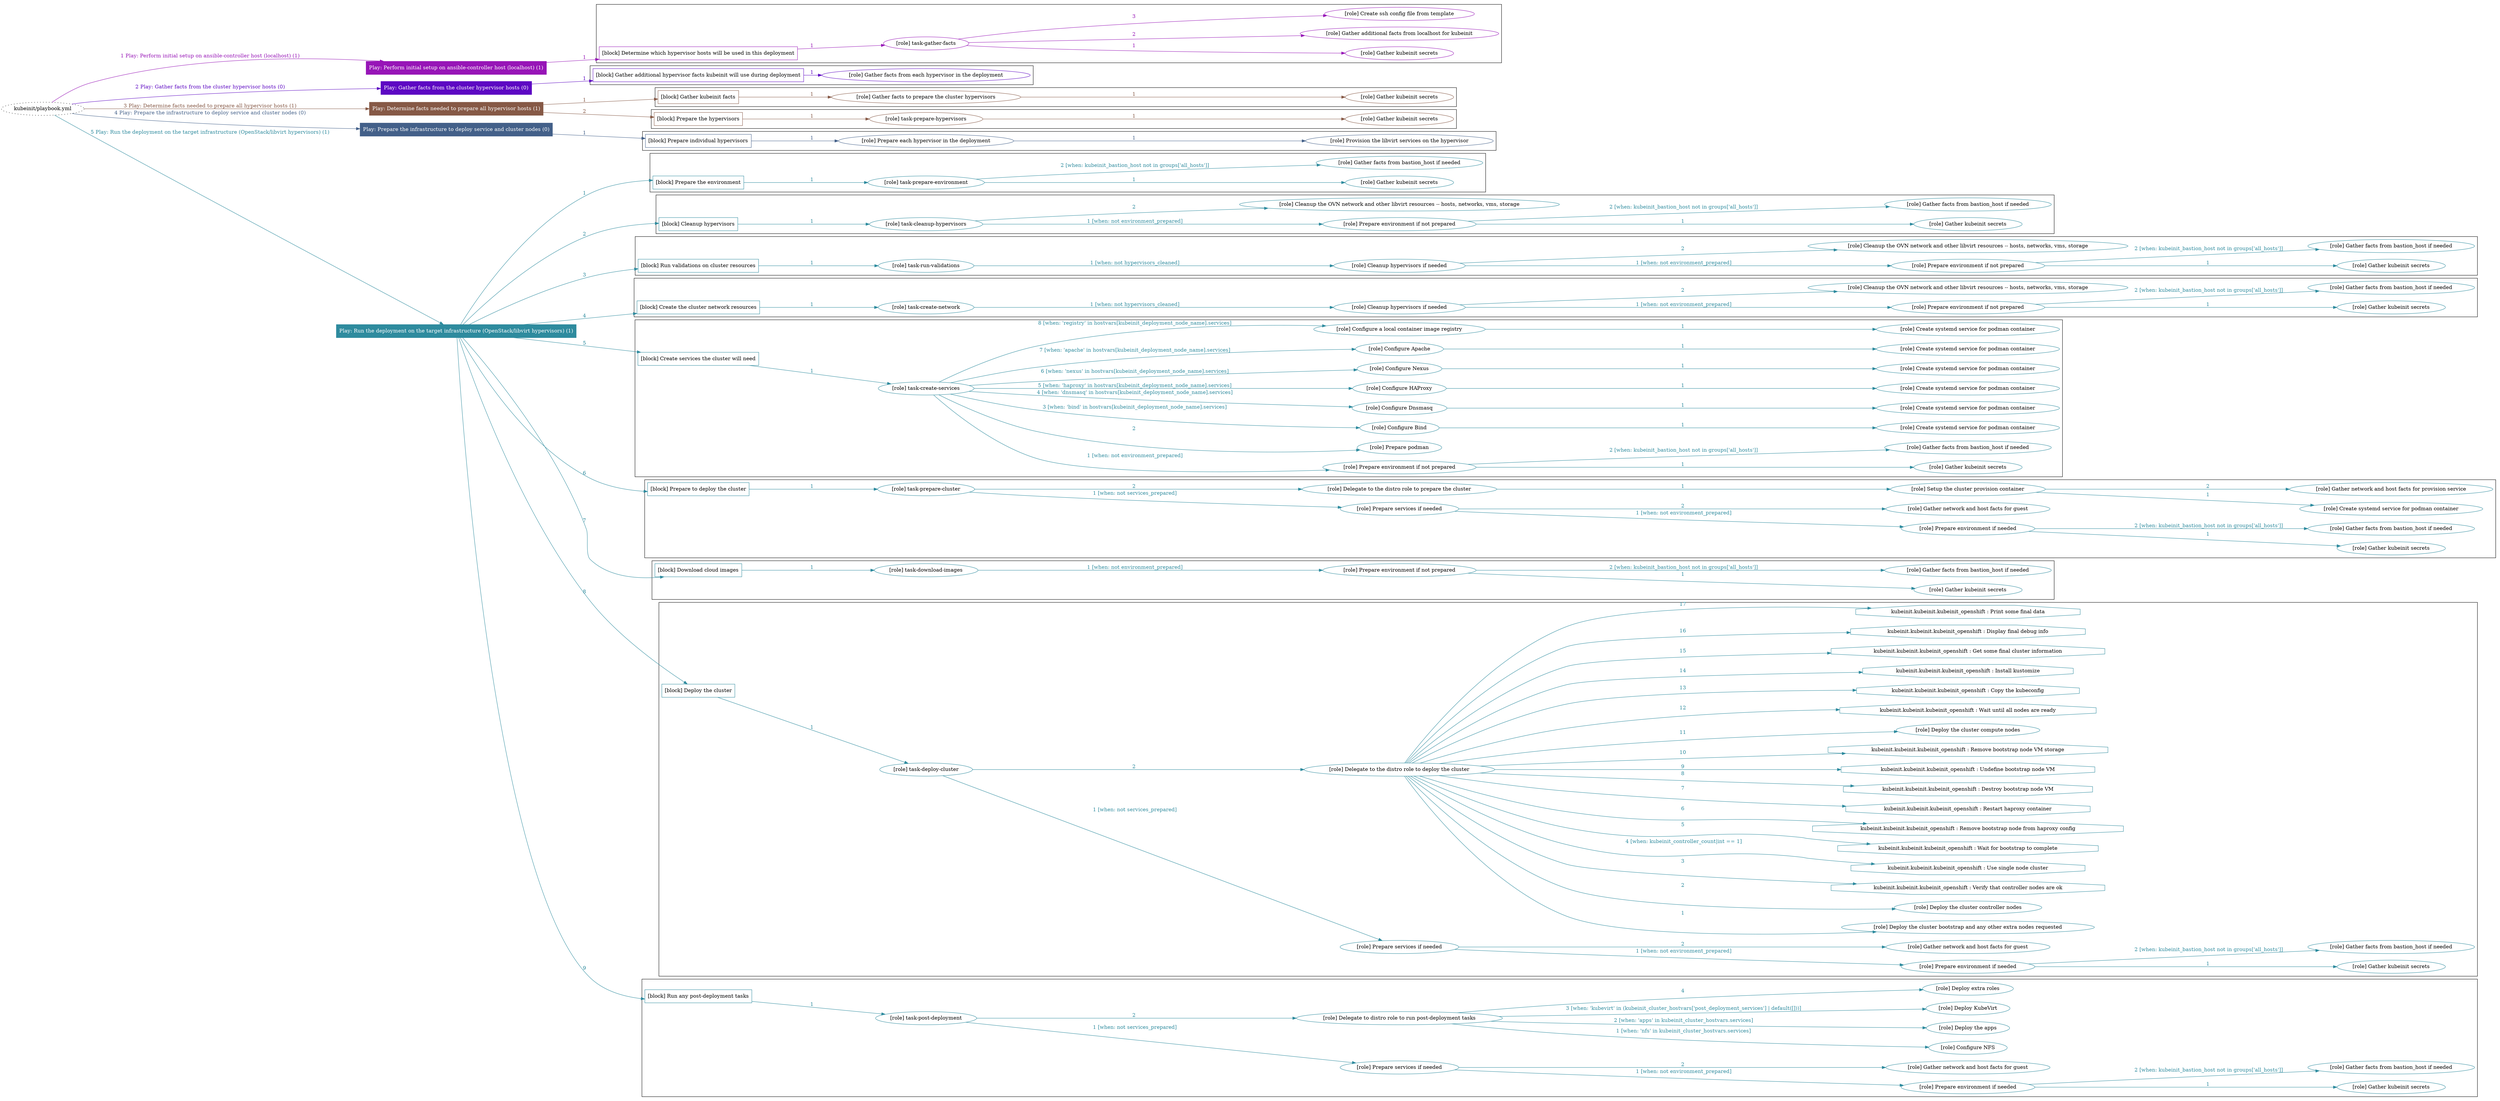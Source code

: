 digraph {
	graph [concentrate=true ordering=in rankdir=LR ratio=fill]
	edge [esep=5 sep=10]
	"kubeinit/playbook.yml" [URL="/home/runner/work/kubeinit/kubeinit/kubeinit/playbook.yml" id=playbook_95c16b68 style=dotted]
	"kubeinit/playbook.yml" -> play_d8cbd743 [label="1 Play: Perform initial setup on ansible-controller host (localhost) (1)" color="#9715b7" fontcolor="#9715b7" id=edge_play_d8cbd743 labeltooltip="1 Play: Perform initial setup on ansible-controller host (localhost) (1)" tooltip="1 Play: Perform initial setup on ansible-controller host (localhost) (1)"]
	subgraph "Play: Perform initial setup on ansible-controller host (localhost) (1)" {
		play_d8cbd743 [label="Play: Perform initial setup on ansible-controller host (localhost) (1)" URL="/home/runner/work/kubeinit/kubeinit/kubeinit/playbook.yml" color="#9715b7" fontcolor="#ffffff" id=play_d8cbd743 shape=box style=filled tooltip=localhost]
		play_d8cbd743 -> block_650131b0 [label=1 color="#9715b7" fontcolor="#9715b7" id=edge_block_650131b0 labeltooltip=1 tooltip=1]
		subgraph cluster_block_650131b0 {
			block_650131b0 [label="[block] Determine which hypervisor hosts will be used in this deployment" URL="/home/runner/work/kubeinit/kubeinit/kubeinit/playbook.yml" color="#9715b7" id=block_650131b0 labeltooltip="Determine which hypervisor hosts will be used in this deployment" shape=box tooltip="Determine which hypervisor hosts will be used in this deployment"]
			block_650131b0 -> role_b577d4e9 [label="1 " color="#9715b7" fontcolor="#9715b7" id=edge_role_b577d4e9 labeltooltip="1 " tooltip="1 "]
			subgraph "task-gather-facts" {
				role_b577d4e9 [label="[role] task-gather-facts" URL="/home/runner/work/kubeinit/kubeinit/kubeinit/playbook.yml" color="#9715b7" id=role_b577d4e9 tooltip="task-gather-facts"]
				role_b577d4e9 -> role_3de02de8 [label="1 " color="#9715b7" fontcolor="#9715b7" id=edge_role_3de02de8 labeltooltip="1 " tooltip="1 "]
				subgraph "Gather kubeinit secrets" {
					role_3de02de8 [label="[role] Gather kubeinit secrets" URL="/home/runner/.ansible/collections/ansible_collections/kubeinit/kubeinit/roles/kubeinit_prepare/tasks/build_hypervisors_group.yml" color="#9715b7" id=role_3de02de8 tooltip="Gather kubeinit secrets"]
				}
				role_b577d4e9 -> role_bec2b2a0 [label="2 " color="#9715b7" fontcolor="#9715b7" id=edge_role_bec2b2a0 labeltooltip="2 " tooltip="2 "]
				subgraph "Gather additional facts from localhost for kubeinit" {
					role_bec2b2a0 [label="[role] Gather additional facts from localhost for kubeinit" URL="/home/runner/.ansible/collections/ansible_collections/kubeinit/kubeinit/roles/kubeinit_prepare/tasks/build_hypervisors_group.yml" color="#9715b7" id=role_bec2b2a0 tooltip="Gather additional facts from localhost for kubeinit"]
				}
				role_b577d4e9 -> role_ac0f6972 [label="3 " color="#9715b7" fontcolor="#9715b7" id=edge_role_ac0f6972 labeltooltip="3 " tooltip="3 "]
				subgraph "Create ssh config file from template" {
					role_ac0f6972 [label="[role] Create ssh config file from template" URL="/home/runner/.ansible/collections/ansible_collections/kubeinit/kubeinit/roles/kubeinit_prepare/tasks/build_hypervisors_group.yml" color="#9715b7" id=role_ac0f6972 tooltip="Create ssh config file from template"]
				}
			}
		}
	}
	"kubeinit/playbook.yml" -> play_1e652f49 [label="2 Play: Gather facts from the cluster hypervisor hosts (0)" color="#5d08c3" fontcolor="#5d08c3" id=edge_play_1e652f49 labeltooltip="2 Play: Gather facts from the cluster hypervisor hosts (0)" tooltip="2 Play: Gather facts from the cluster hypervisor hosts (0)"]
	subgraph "Play: Gather facts from the cluster hypervisor hosts (0)" {
		play_1e652f49 [label="Play: Gather facts from the cluster hypervisor hosts (0)" URL="/home/runner/work/kubeinit/kubeinit/kubeinit/playbook.yml" color="#5d08c3" fontcolor="#ffffff" id=play_1e652f49 shape=box style=filled tooltip="Play: Gather facts from the cluster hypervisor hosts (0)"]
		play_1e652f49 -> block_5ad8c473 [label=1 color="#5d08c3" fontcolor="#5d08c3" id=edge_block_5ad8c473 labeltooltip=1 tooltip=1]
		subgraph cluster_block_5ad8c473 {
			block_5ad8c473 [label="[block] Gather additional hypervisor facts kubeinit will use during deployment" URL="/home/runner/work/kubeinit/kubeinit/kubeinit/playbook.yml" color="#5d08c3" id=block_5ad8c473 labeltooltip="Gather additional hypervisor facts kubeinit will use during deployment" shape=box tooltip="Gather additional hypervisor facts kubeinit will use during deployment"]
			block_5ad8c473 -> role_833ee2c8 [label="1 " color="#5d08c3" fontcolor="#5d08c3" id=edge_role_833ee2c8 labeltooltip="1 " tooltip="1 "]
			subgraph "Gather facts from each hypervisor in the deployment" {
				role_833ee2c8 [label="[role] Gather facts from each hypervisor in the deployment" URL="/home/runner/work/kubeinit/kubeinit/kubeinit/playbook.yml" color="#5d08c3" id=role_833ee2c8 tooltip="Gather facts from each hypervisor in the deployment"]
			}
		}
	}
	"kubeinit/playbook.yml" -> play_6e3f3da1 [label="3 Play: Determine facts needed to prepare all hypervisor hosts (1)" color="#865946" fontcolor="#865946" id=edge_play_6e3f3da1 labeltooltip="3 Play: Determine facts needed to prepare all hypervisor hosts (1)" tooltip="3 Play: Determine facts needed to prepare all hypervisor hosts (1)"]
	subgraph "Play: Determine facts needed to prepare all hypervisor hosts (1)" {
		play_6e3f3da1 [label="Play: Determine facts needed to prepare all hypervisor hosts (1)" URL="/home/runner/work/kubeinit/kubeinit/kubeinit/playbook.yml" color="#865946" fontcolor="#ffffff" id=play_6e3f3da1 shape=box style=filled tooltip=localhost]
		play_6e3f3da1 -> block_62dea36d [label=1 color="#865946" fontcolor="#865946" id=edge_block_62dea36d labeltooltip=1 tooltip=1]
		subgraph cluster_block_62dea36d {
			block_62dea36d [label="[block] Gather kubeinit facts" URL="/home/runner/work/kubeinit/kubeinit/kubeinit/playbook.yml" color="#865946" id=block_62dea36d labeltooltip="Gather kubeinit facts" shape=box tooltip="Gather kubeinit facts"]
			block_62dea36d -> role_4319e308 [label="1 " color="#865946" fontcolor="#865946" id=edge_role_4319e308 labeltooltip="1 " tooltip="1 "]
			subgraph "Gather facts to prepare the cluster hypervisors" {
				role_4319e308 [label="[role] Gather facts to prepare the cluster hypervisors" URL="/home/runner/work/kubeinit/kubeinit/kubeinit/playbook.yml" color="#865946" id=role_4319e308 tooltip="Gather facts to prepare the cluster hypervisors"]
				role_4319e308 -> role_b63e745a [label="1 " color="#865946" fontcolor="#865946" id=edge_role_b63e745a labeltooltip="1 " tooltip="1 "]
				subgraph "Gather kubeinit secrets" {
					role_b63e745a [label="[role] Gather kubeinit secrets" URL="/home/runner/.ansible/collections/ansible_collections/kubeinit/kubeinit/roles/kubeinit_prepare/tasks/gather_kubeinit_facts.yml" color="#865946" id=role_b63e745a tooltip="Gather kubeinit secrets"]
				}
			}
		}
		play_6e3f3da1 -> block_551ff268 [label=2 color="#865946" fontcolor="#865946" id=edge_block_551ff268 labeltooltip=2 tooltip=2]
		subgraph cluster_block_551ff268 {
			block_551ff268 [label="[block] Prepare the hypervisors" URL="/home/runner/work/kubeinit/kubeinit/kubeinit/playbook.yml" color="#865946" id=block_551ff268 labeltooltip="Prepare the hypervisors" shape=box tooltip="Prepare the hypervisors"]
			block_551ff268 -> role_5feac23f [label="1 " color="#865946" fontcolor="#865946" id=edge_role_5feac23f labeltooltip="1 " tooltip="1 "]
			subgraph "task-prepare-hypervisors" {
				role_5feac23f [label="[role] task-prepare-hypervisors" URL="/home/runner/work/kubeinit/kubeinit/kubeinit/playbook.yml" color="#865946" id=role_5feac23f tooltip="task-prepare-hypervisors"]
				role_5feac23f -> role_53cea3b9 [label="1 " color="#865946" fontcolor="#865946" id=edge_role_53cea3b9 labeltooltip="1 " tooltip="1 "]
				subgraph "Gather kubeinit secrets" {
					role_53cea3b9 [label="[role] Gather kubeinit secrets" URL="/home/runner/.ansible/collections/ansible_collections/kubeinit/kubeinit/roles/kubeinit_prepare/tasks/gather_kubeinit_facts.yml" color="#865946" id=role_53cea3b9 tooltip="Gather kubeinit secrets"]
				}
			}
		}
	}
	"kubeinit/playbook.yml" -> play_f125d0f1 [label="4 Play: Prepare the infrastructure to deploy service and cluster nodes (0)" color="#436089" fontcolor="#436089" id=edge_play_f125d0f1 labeltooltip="4 Play: Prepare the infrastructure to deploy service and cluster nodes (0)" tooltip="4 Play: Prepare the infrastructure to deploy service and cluster nodes (0)"]
	subgraph "Play: Prepare the infrastructure to deploy service and cluster nodes (0)" {
		play_f125d0f1 [label="Play: Prepare the infrastructure to deploy service and cluster nodes (0)" URL="/home/runner/work/kubeinit/kubeinit/kubeinit/playbook.yml" color="#436089" fontcolor="#ffffff" id=play_f125d0f1 shape=box style=filled tooltip="Play: Prepare the infrastructure to deploy service and cluster nodes (0)"]
		play_f125d0f1 -> block_4195a147 [label=1 color="#436089" fontcolor="#436089" id=edge_block_4195a147 labeltooltip=1 tooltip=1]
		subgraph cluster_block_4195a147 {
			block_4195a147 [label="[block] Prepare individual hypervisors" URL="/home/runner/work/kubeinit/kubeinit/kubeinit/playbook.yml" color="#436089" id=block_4195a147 labeltooltip="Prepare individual hypervisors" shape=box tooltip="Prepare individual hypervisors"]
			block_4195a147 -> role_ab4ab018 [label="1 " color="#436089" fontcolor="#436089" id=edge_role_ab4ab018 labeltooltip="1 " tooltip="1 "]
			subgraph "Prepare each hypervisor in the deployment" {
				role_ab4ab018 [label="[role] Prepare each hypervisor in the deployment" URL="/home/runner/work/kubeinit/kubeinit/kubeinit/playbook.yml" color="#436089" id=role_ab4ab018 tooltip="Prepare each hypervisor in the deployment"]
				role_ab4ab018 -> role_97caee00 [label="1 " color="#436089" fontcolor="#436089" id=edge_role_97caee00 labeltooltip="1 " tooltip="1 "]
				subgraph "Provision the libvirt services on the hypervisor" {
					role_97caee00 [label="[role] Provision the libvirt services on the hypervisor" URL="/home/runner/.ansible/collections/ansible_collections/kubeinit/kubeinit/roles/kubeinit_prepare/tasks/prepare_hypervisor.yml" color="#436089" id=role_97caee00 tooltip="Provision the libvirt services on the hypervisor"]
				}
			}
		}
	}
	"kubeinit/playbook.yml" -> play_f9a32522 [label="5 Play: Run the deployment on the target infrastructure (OpenStack/libvirt hypervisors) (1)" color="#2e8b9e" fontcolor="#2e8b9e" id=edge_play_f9a32522 labeltooltip="5 Play: Run the deployment on the target infrastructure (OpenStack/libvirt hypervisors) (1)" tooltip="5 Play: Run the deployment on the target infrastructure (OpenStack/libvirt hypervisors) (1)"]
	subgraph "Play: Run the deployment on the target infrastructure (OpenStack/libvirt hypervisors) (1)" {
		play_f9a32522 [label="Play: Run the deployment on the target infrastructure (OpenStack/libvirt hypervisors) (1)" URL="/home/runner/work/kubeinit/kubeinit/kubeinit/playbook.yml" color="#2e8b9e" fontcolor="#ffffff" id=play_f9a32522 shape=box style=filled tooltip=localhost]
		play_f9a32522 -> block_28bb9606 [label=1 color="#2e8b9e" fontcolor="#2e8b9e" id=edge_block_28bb9606 labeltooltip=1 tooltip=1]
		subgraph cluster_block_28bb9606 {
			block_28bb9606 [label="[block] Prepare the environment" URL="/home/runner/work/kubeinit/kubeinit/kubeinit/playbook.yml" color="#2e8b9e" id=block_28bb9606 labeltooltip="Prepare the environment" shape=box tooltip="Prepare the environment"]
			block_28bb9606 -> role_2589a3ab [label="1 " color="#2e8b9e" fontcolor="#2e8b9e" id=edge_role_2589a3ab labeltooltip="1 " tooltip="1 "]
			subgraph "task-prepare-environment" {
				role_2589a3ab [label="[role] task-prepare-environment" URL="/home/runner/work/kubeinit/kubeinit/kubeinit/playbook.yml" color="#2e8b9e" id=role_2589a3ab tooltip="task-prepare-environment"]
				role_2589a3ab -> role_169ae7c0 [label="1 " color="#2e8b9e" fontcolor="#2e8b9e" id=edge_role_169ae7c0 labeltooltip="1 " tooltip="1 "]
				subgraph "Gather kubeinit secrets" {
					role_169ae7c0 [label="[role] Gather kubeinit secrets" URL="/home/runner/.ansible/collections/ansible_collections/kubeinit/kubeinit/roles/kubeinit_prepare/tasks/gather_kubeinit_facts.yml" color="#2e8b9e" id=role_169ae7c0 tooltip="Gather kubeinit secrets"]
				}
				role_2589a3ab -> role_d3c1d44b [label="2 [when: kubeinit_bastion_host not in groups['all_hosts']]" color="#2e8b9e" fontcolor="#2e8b9e" id=edge_role_d3c1d44b labeltooltip="2 [when: kubeinit_bastion_host not in groups['all_hosts']]" tooltip="2 [when: kubeinit_bastion_host not in groups['all_hosts']]"]
				subgraph "Gather facts from bastion_host if needed" {
					role_d3c1d44b [label="[role] Gather facts from bastion_host if needed" URL="/home/runner/.ansible/collections/ansible_collections/kubeinit/kubeinit/roles/kubeinit_prepare/tasks/main.yml" color="#2e8b9e" id=role_d3c1d44b tooltip="Gather facts from bastion_host if needed"]
				}
			}
		}
		play_f9a32522 -> block_d9d1b095 [label=2 color="#2e8b9e" fontcolor="#2e8b9e" id=edge_block_d9d1b095 labeltooltip=2 tooltip=2]
		subgraph cluster_block_d9d1b095 {
			block_d9d1b095 [label="[block] Cleanup hypervisors" URL="/home/runner/work/kubeinit/kubeinit/kubeinit/playbook.yml" color="#2e8b9e" id=block_d9d1b095 labeltooltip="Cleanup hypervisors" shape=box tooltip="Cleanup hypervisors"]
			block_d9d1b095 -> role_42746fc7 [label="1 " color="#2e8b9e" fontcolor="#2e8b9e" id=edge_role_42746fc7 labeltooltip="1 " tooltip="1 "]
			subgraph "task-cleanup-hypervisors" {
				role_42746fc7 [label="[role] task-cleanup-hypervisors" URL="/home/runner/work/kubeinit/kubeinit/kubeinit/playbook.yml" color="#2e8b9e" id=role_42746fc7 tooltip="task-cleanup-hypervisors"]
				role_42746fc7 -> role_444d5469 [label="1 [when: not environment_prepared]" color="#2e8b9e" fontcolor="#2e8b9e" id=edge_role_444d5469 labeltooltip="1 [when: not environment_prepared]" tooltip="1 [when: not environment_prepared]"]
				subgraph "Prepare environment if not prepared" {
					role_444d5469 [label="[role] Prepare environment if not prepared" URL="/home/runner/.ansible/collections/ansible_collections/kubeinit/kubeinit/roles/kubeinit_libvirt/tasks/cleanup_hypervisors.yml" color="#2e8b9e" id=role_444d5469 tooltip="Prepare environment if not prepared"]
					role_444d5469 -> role_5bdf1b86 [label="1 " color="#2e8b9e" fontcolor="#2e8b9e" id=edge_role_5bdf1b86 labeltooltip="1 " tooltip="1 "]
					subgraph "Gather kubeinit secrets" {
						role_5bdf1b86 [label="[role] Gather kubeinit secrets" URL="/home/runner/.ansible/collections/ansible_collections/kubeinit/kubeinit/roles/kubeinit_prepare/tasks/gather_kubeinit_facts.yml" color="#2e8b9e" id=role_5bdf1b86 tooltip="Gather kubeinit secrets"]
					}
					role_444d5469 -> role_6d878437 [label="2 [when: kubeinit_bastion_host not in groups['all_hosts']]" color="#2e8b9e" fontcolor="#2e8b9e" id=edge_role_6d878437 labeltooltip="2 [when: kubeinit_bastion_host not in groups['all_hosts']]" tooltip="2 [when: kubeinit_bastion_host not in groups['all_hosts']]"]
					subgraph "Gather facts from bastion_host if needed" {
						role_6d878437 [label="[role] Gather facts from bastion_host if needed" URL="/home/runner/.ansible/collections/ansible_collections/kubeinit/kubeinit/roles/kubeinit_prepare/tasks/main.yml" color="#2e8b9e" id=role_6d878437 tooltip="Gather facts from bastion_host if needed"]
					}
				}
				role_42746fc7 -> role_c15e0130 [label="2 " color="#2e8b9e" fontcolor="#2e8b9e" id=edge_role_c15e0130 labeltooltip="2 " tooltip="2 "]
				subgraph "Cleanup the OVN network and other libvirt resources -- hosts, networks, vms, storage" {
					role_c15e0130 [label="[role] Cleanup the OVN network and other libvirt resources -- hosts, networks, vms, storage" URL="/home/runner/.ansible/collections/ansible_collections/kubeinit/kubeinit/roles/kubeinit_libvirt/tasks/cleanup_hypervisors.yml" color="#2e8b9e" id=role_c15e0130 tooltip="Cleanup the OVN network and other libvirt resources -- hosts, networks, vms, storage"]
				}
			}
		}
		play_f9a32522 -> block_038f2562 [label=3 color="#2e8b9e" fontcolor="#2e8b9e" id=edge_block_038f2562 labeltooltip=3 tooltip=3]
		subgraph cluster_block_038f2562 {
			block_038f2562 [label="[block] Run validations on cluster resources" URL="/home/runner/work/kubeinit/kubeinit/kubeinit/playbook.yml" color="#2e8b9e" id=block_038f2562 labeltooltip="Run validations on cluster resources" shape=box tooltip="Run validations on cluster resources"]
			block_038f2562 -> role_29aa4e28 [label="1 " color="#2e8b9e" fontcolor="#2e8b9e" id=edge_role_29aa4e28 labeltooltip="1 " tooltip="1 "]
			subgraph "task-run-validations" {
				role_29aa4e28 [label="[role] task-run-validations" URL="/home/runner/work/kubeinit/kubeinit/kubeinit/playbook.yml" color="#2e8b9e" id=role_29aa4e28 tooltip="task-run-validations"]
				role_29aa4e28 -> role_a3c3c95a [label="1 [when: not hypervisors_cleaned]" color="#2e8b9e" fontcolor="#2e8b9e" id=edge_role_a3c3c95a labeltooltip="1 [when: not hypervisors_cleaned]" tooltip="1 [when: not hypervisors_cleaned]"]
				subgraph "Cleanup hypervisors if needed" {
					role_a3c3c95a [label="[role] Cleanup hypervisors if needed" URL="/home/runner/.ansible/collections/ansible_collections/kubeinit/kubeinit/roles/kubeinit_validations/tasks/main.yml" color="#2e8b9e" id=role_a3c3c95a tooltip="Cleanup hypervisors if needed"]
					role_a3c3c95a -> role_65ce2872 [label="1 [when: not environment_prepared]" color="#2e8b9e" fontcolor="#2e8b9e" id=edge_role_65ce2872 labeltooltip="1 [when: not environment_prepared]" tooltip="1 [when: not environment_prepared]"]
					subgraph "Prepare environment if not prepared" {
						role_65ce2872 [label="[role] Prepare environment if not prepared" URL="/home/runner/.ansible/collections/ansible_collections/kubeinit/kubeinit/roles/kubeinit_libvirt/tasks/cleanup_hypervisors.yml" color="#2e8b9e" id=role_65ce2872 tooltip="Prepare environment if not prepared"]
						role_65ce2872 -> role_6219142e [label="1 " color="#2e8b9e" fontcolor="#2e8b9e" id=edge_role_6219142e labeltooltip="1 " tooltip="1 "]
						subgraph "Gather kubeinit secrets" {
							role_6219142e [label="[role] Gather kubeinit secrets" URL="/home/runner/.ansible/collections/ansible_collections/kubeinit/kubeinit/roles/kubeinit_prepare/tasks/gather_kubeinit_facts.yml" color="#2e8b9e" id=role_6219142e tooltip="Gather kubeinit secrets"]
						}
						role_65ce2872 -> role_1209df8f [label="2 [when: kubeinit_bastion_host not in groups['all_hosts']]" color="#2e8b9e" fontcolor="#2e8b9e" id=edge_role_1209df8f labeltooltip="2 [when: kubeinit_bastion_host not in groups['all_hosts']]" tooltip="2 [when: kubeinit_bastion_host not in groups['all_hosts']]"]
						subgraph "Gather facts from bastion_host if needed" {
							role_1209df8f [label="[role] Gather facts from bastion_host if needed" URL="/home/runner/.ansible/collections/ansible_collections/kubeinit/kubeinit/roles/kubeinit_prepare/tasks/main.yml" color="#2e8b9e" id=role_1209df8f tooltip="Gather facts from bastion_host if needed"]
						}
					}
					role_a3c3c95a -> role_b9c0ec13 [label="2 " color="#2e8b9e" fontcolor="#2e8b9e" id=edge_role_b9c0ec13 labeltooltip="2 " tooltip="2 "]
					subgraph "Cleanup the OVN network and other libvirt resources -- hosts, networks, vms, storage" {
						role_b9c0ec13 [label="[role] Cleanup the OVN network and other libvirt resources -- hosts, networks, vms, storage" URL="/home/runner/.ansible/collections/ansible_collections/kubeinit/kubeinit/roles/kubeinit_libvirt/tasks/cleanup_hypervisors.yml" color="#2e8b9e" id=role_b9c0ec13 tooltip="Cleanup the OVN network and other libvirt resources -- hosts, networks, vms, storage"]
					}
				}
			}
		}
		play_f9a32522 -> block_08dda5fa [label=4 color="#2e8b9e" fontcolor="#2e8b9e" id=edge_block_08dda5fa labeltooltip=4 tooltip=4]
		subgraph cluster_block_08dda5fa {
			block_08dda5fa [label="[block] Create the cluster network resources" URL="/home/runner/work/kubeinit/kubeinit/kubeinit/playbook.yml" color="#2e8b9e" id=block_08dda5fa labeltooltip="Create the cluster network resources" shape=box tooltip="Create the cluster network resources"]
			block_08dda5fa -> role_6663c05c [label="1 " color="#2e8b9e" fontcolor="#2e8b9e" id=edge_role_6663c05c labeltooltip="1 " tooltip="1 "]
			subgraph "task-create-network" {
				role_6663c05c [label="[role] task-create-network" URL="/home/runner/work/kubeinit/kubeinit/kubeinit/playbook.yml" color="#2e8b9e" id=role_6663c05c tooltip="task-create-network"]
				role_6663c05c -> role_01b344a9 [label="1 [when: not hypervisors_cleaned]" color="#2e8b9e" fontcolor="#2e8b9e" id=edge_role_01b344a9 labeltooltip="1 [when: not hypervisors_cleaned]" tooltip="1 [when: not hypervisors_cleaned]"]
				subgraph "Cleanup hypervisors if needed" {
					role_01b344a9 [label="[role] Cleanup hypervisors if needed" URL="/home/runner/.ansible/collections/ansible_collections/kubeinit/kubeinit/roles/kubeinit_libvirt/tasks/create_network.yml" color="#2e8b9e" id=role_01b344a9 tooltip="Cleanup hypervisors if needed"]
					role_01b344a9 -> role_96f3ed64 [label="1 [when: not environment_prepared]" color="#2e8b9e" fontcolor="#2e8b9e" id=edge_role_96f3ed64 labeltooltip="1 [when: not environment_prepared]" tooltip="1 [when: not environment_prepared]"]
					subgraph "Prepare environment if not prepared" {
						role_96f3ed64 [label="[role] Prepare environment if not prepared" URL="/home/runner/.ansible/collections/ansible_collections/kubeinit/kubeinit/roles/kubeinit_libvirt/tasks/cleanup_hypervisors.yml" color="#2e8b9e" id=role_96f3ed64 tooltip="Prepare environment if not prepared"]
						role_96f3ed64 -> role_9a69dc08 [label="1 " color="#2e8b9e" fontcolor="#2e8b9e" id=edge_role_9a69dc08 labeltooltip="1 " tooltip="1 "]
						subgraph "Gather kubeinit secrets" {
							role_9a69dc08 [label="[role] Gather kubeinit secrets" URL="/home/runner/.ansible/collections/ansible_collections/kubeinit/kubeinit/roles/kubeinit_prepare/tasks/gather_kubeinit_facts.yml" color="#2e8b9e" id=role_9a69dc08 tooltip="Gather kubeinit secrets"]
						}
						role_96f3ed64 -> role_79137dab [label="2 [when: kubeinit_bastion_host not in groups['all_hosts']]" color="#2e8b9e" fontcolor="#2e8b9e" id=edge_role_79137dab labeltooltip="2 [when: kubeinit_bastion_host not in groups['all_hosts']]" tooltip="2 [when: kubeinit_bastion_host not in groups['all_hosts']]"]
						subgraph "Gather facts from bastion_host if needed" {
							role_79137dab [label="[role] Gather facts from bastion_host if needed" URL="/home/runner/.ansible/collections/ansible_collections/kubeinit/kubeinit/roles/kubeinit_prepare/tasks/main.yml" color="#2e8b9e" id=role_79137dab tooltip="Gather facts from bastion_host if needed"]
						}
					}
					role_01b344a9 -> role_75df6dc3 [label="2 " color="#2e8b9e" fontcolor="#2e8b9e" id=edge_role_75df6dc3 labeltooltip="2 " tooltip="2 "]
					subgraph "Cleanup the OVN network and other libvirt resources -- hosts, networks, vms, storage" {
						role_75df6dc3 [label="[role] Cleanup the OVN network and other libvirt resources -- hosts, networks, vms, storage" URL="/home/runner/.ansible/collections/ansible_collections/kubeinit/kubeinit/roles/kubeinit_libvirt/tasks/cleanup_hypervisors.yml" color="#2e8b9e" id=role_75df6dc3 tooltip="Cleanup the OVN network and other libvirt resources -- hosts, networks, vms, storage"]
					}
				}
			}
		}
		play_f9a32522 -> block_0be4394d [label=5 color="#2e8b9e" fontcolor="#2e8b9e" id=edge_block_0be4394d labeltooltip=5 tooltip=5]
		subgraph cluster_block_0be4394d {
			block_0be4394d [label="[block] Create services the cluster will need" URL="/home/runner/work/kubeinit/kubeinit/kubeinit/playbook.yml" color="#2e8b9e" id=block_0be4394d labeltooltip="Create services the cluster will need" shape=box tooltip="Create services the cluster will need"]
			block_0be4394d -> role_93b78856 [label="1 " color="#2e8b9e" fontcolor="#2e8b9e" id=edge_role_93b78856 labeltooltip="1 " tooltip="1 "]
			subgraph "task-create-services" {
				role_93b78856 [label="[role] task-create-services" URL="/home/runner/work/kubeinit/kubeinit/kubeinit/playbook.yml" color="#2e8b9e" id=role_93b78856 tooltip="task-create-services"]
				role_93b78856 -> role_493bf983 [label="1 [when: not environment_prepared]" color="#2e8b9e" fontcolor="#2e8b9e" id=edge_role_493bf983 labeltooltip="1 [when: not environment_prepared]" tooltip="1 [when: not environment_prepared]"]
				subgraph "Prepare environment if not prepared" {
					role_493bf983 [label="[role] Prepare environment if not prepared" URL="/home/runner/.ansible/collections/ansible_collections/kubeinit/kubeinit/roles/kubeinit_services/tasks/main.yml" color="#2e8b9e" id=role_493bf983 tooltip="Prepare environment if not prepared"]
					role_493bf983 -> role_03c56a90 [label="1 " color="#2e8b9e" fontcolor="#2e8b9e" id=edge_role_03c56a90 labeltooltip="1 " tooltip="1 "]
					subgraph "Gather kubeinit secrets" {
						role_03c56a90 [label="[role] Gather kubeinit secrets" URL="/home/runner/.ansible/collections/ansible_collections/kubeinit/kubeinit/roles/kubeinit_prepare/tasks/gather_kubeinit_facts.yml" color="#2e8b9e" id=role_03c56a90 tooltip="Gather kubeinit secrets"]
					}
					role_493bf983 -> role_20040870 [label="2 [when: kubeinit_bastion_host not in groups['all_hosts']]" color="#2e8b9e" fontcolor="#2e8b9e" id=edge_role_20040870 labeltooltip="2 [when: kubeinit_bastion_host not in groups['all_hosts']]" tooltip="2 [when: kubeinit_bastion_host not in groups['all_hosts']]"]
					subgraph "Gather facts from bastion_host if needed" {
						role_20040870 [label="[role] Gather facts from bastion_host if needed" URL="/home/runner/.ansible/collections/ansible_collections/kubeinit/kubeinit/roles/kubeinit_prepare/tasks/main.yml" color="#2e8b9e" id=role_20040870 tooltip="Gather facts from bastion_host if needed"]
					}
				}
				role_93b78856 -> role_b07a1c9a [label="2 " color="#2e8b9e" fontcolor="#2e8b9e" id=edge_role_b07a1c9a labeltooltip="2 " tooltip="2 "]
				subgraph "Prepare podman" {
					role_b07a1c9a [label="[role] Prepare podman" URL="/home/runner/.ansible/collections/ansible_collections/kubeinit/kubeinit/roles/kubeinit_services/tasks/00_create_service_pod.yml" color="#2e8b9e" id=role_b07a1c9a tooltip="Prepare podman"]
				}
				role_93b78856 -> role_1c0ffca2 [label="3 [when: 'bind' in hostvars[kubeinit_deployment_node_name].services]" color="#2e8b9e" fontcolor="#2e8b9e" id=edge_role_1c0ffca2 labeltooltip="3 [when: 'bind' in hostvars[kubeinit_deployment_node_name].services]" tooltip="3 [when: 'bind' in hostvars[kubeinit_deployment_node_name].services]"]
				subgraph "Configure Bind" {
					role_1c0ffca2 [label="[role] Configure Bind" URL="/home/runner/.ansible/collections/ansible_collections/kubeinit/kubeinit/roles/kubeinit_services/tasks/start_services_containers.yml" color="#2e8b9e" id=role_1c0ffca2 tooltip="Configure Bind"]
					role_1c0ffca2 -> role_b15aa676 [label="1 " color="#2e8b9e" fontcolor="#2e8b9e" id=edge_role_b15aa676 labeltooltip="1 " tooltip="1 "]
					subgraph "Create systemd service for podman container" {
						role_b15aa676 [label="[role] Create systemd service for podman container" URL="/home/runner/.ansible/collections/ansible_collections/kubeinit/kubeinit/roles/kubeinit_bind/tasks/main.yml" color="#2e8b9e" id=role_b15aa676 tooltip="Create systemd service for podman container"]
					}
				}
				role_93b78856 -> role_a07db53a [label="4 [when: 'dnsmasq' in hostvars[kubeinit_deployment_node_name].services]" color="#2e8b9e" fontcolor="#2e8b9e" id=edge_role_a07db53a labeltooltip="4 [when: 'dnsmasq' in hostvars[kubeinit_deployment_node_name].services]" tooltip="4 [when: 'dnsmasq' in hostvars[kubeinit_deployment_node_name].services]"]
				subgraph "Configure Dnsmasq" {
					role_a07db53a [label="[role] Configure Dnsmasq" URL="/home/runner/.ansible/collections/ansible_collections/kubeinit/kubeinit/roles/kubeinit_services/tasks/start_services_containers.yml" color="#2e8b9e" id=role_a07db53a tooltip="Configure Dnsmasq"]
					role_a07db53a -> role_24e066c0 [label="1 " color="#2e8b9e" fontcolor="#2e8b9e" id=edge_role_24e066c0 labeltooltip="1 " tooltip="1 "]
					subgraph "Create systemd service for podman container" {
						role_24e066c0 [label="[role] Create systemd service for podman container" URL="/home/runner/.ansible/collections/ansible_collections/kubeinit/kubeinit/roles/kubeinit_dnsmasq/tasks/main.yml" color="#2e8b9e" id=role_24e066c0 tooltip="Create systemd service for podman container"]
					}
				}
				role_93b78856 -> role_bd5cb21b [label="5 [when: 'haproxy' in hostvars[kubeinit_deployment_node_name].services]" color="#2e8b9e" fontcolor="#2e8b9e" id=edge_role_bd5cb21b labeltooltip="5 [when: 'haproxy' in hostvars[kubeinit_deployment_node_name].services]" tooltip="5 [when: 'haproxy' in hostvars[kubeinit_deployment_node_name].services]"]
				subgraph "Configure HAProxy" {
					role_bd5cb21b [label="[role] Configure HAProxy" URL="/home/runner/.ansible/collections/ansible_collections/kubeinit/kubeinit/roles/kubeinit_services/tasks/start_services_containers.yml" color="#2e8b9e" id=role_bd5cb21b tooltip="Configure HAProxy"]
					role_bd5cb21b -> role_e67438a5 [label="1 " color="#2e8b9e" fontcolor="#2e8b9e" id=edge_role_e67438a5 labeltooltip="1 " tooltip="1 "]
					subgraph "Create systemd service for podman container" {
						role_e67438a5 [label="[role] Create systemd service for podman container" URL="/home/runner/.ansible/collections/ansible_collections/kubeinit/kubeinit/roles/kubeinit_haproxy/tasks/main.yml" color="#2e8b9e" id=role_e67438a5 tooltip="Create systemd service for podman container"]
					}
				}
				role_93b78856 -> role_634de90a [label="6 [when: 'nexus' in hostvars[kubeinit_deployment_node_name].services]" color="#2e8b9e" fontcolor="#2e8b9e" id=edge_role_634de90a labeltooltip="6 [when: 'nexus' in hostvars[kubeinit_deployment_node_name].services]" tooltip="6 [when: 'nexus' in hostvars[kubeinit_deployment_node_name].services]"]
				subgraph "Configure Nexus" {
					role_634de90a [label="[role] Configure Nexus" URL="/home/runner/.ansible/collections/ansible_collections/kubeinit/kubeinit/roles/kubeinit_services/tasks/start_services_containers.yml" color="#2e8b9e" id=role_634de90a tooltip="Configure Nexus"]
					role_634de90a -> role_fdb1277c [label="1 " color="#2e8b9e" fontcolor="#2e8b9e" id=edge_role_fdb1277c labeltooltip="1 " tooltip="1 "]
					subgraph "Create systemd service for podman container" {
						role_fdb1277c [label="[role] Create systemd service for podman container" URL="/home/runner/.ansible/collections/ansible_collections/kubeinit/kubeinit/roles/kubeinit_nexus/tasks/main.yml" color="#2e8b9e" id=role_fdb1277c tooltip="Create systemd service for podman container"]
					}
				}
				role_93b78856 -> role_1c7cf1ed [label="7 [when: 'apache' in hostvars[kubeinit_deployment_node_name].services]" color="#2e8b9e" fontcolor="#2e8b9e" id=edge_role_1c7cf1ed labeltooltip="7 [when: 'apache' in hostvars[kubeinit_deployment_node_name].services]" tooltip="7 [when: 'apache' in hostvars[kubeinit_deployment_node_name].services]"]
				subgraph "Configure Apache" {
					role_1c7cf1ed [label="[role] Configure Apache" URL="/home/runner/.ansible/collections/ansible_collections/kubeinit/kubeinit/roles/kubeinit_services/tasks/start_services_containers.yml" color="#2e8b9e" id=role_1c7cf1ed tooltip="Configure Apache"]
					role_1c7cf1ed -> role_83332ce0 [label="1 " color="#2e8b9e" fontcolor="#2e8b9e" id=edge_role_83332ce0 labeltooltip="1 " tooltip="1 "]
					subgraph "Create systemd service for podman container" {
						role_83332ce0 [label="[role] Create systemd service for podman container" URL="/home/runner/.ansible/collections/ansible_collections/kubeinit/kubeinit/roles/kubeinit_apache/tasks/main.yml" color="#2e8b9e" id=role_83332ce0 tooltip="Create systemd service for podman container"]
					}
				}
				role_93b78856 -> role_1c1d0940 [label="8 [when: 'registry' in hostvars[kubeinit_deployment_node_name].services]" color="#2e8b9e" fontcolor="#2e8b9e" id=edge_role_1c1d0940 labeltooltip="8 [when: 'registry' in hostvars[kubeinit_deployment_node_name].services]" tooltip="8 [when: 'registry' in hostvars[kubeinit_deployment_node_name].services]"]
				subgraph "Configure a local container image registry" {
					role_1c1d0940 [label="[role] Configure a local container image registry" URL="/home/runner/.ansible/collections/ansible_collections/kubeinit/kubeinit/roles/kubeinit_services/tasks/start_services_containers.yml" color="#2e8b9e" id=role_1c1d0940 tooltip="Configure a local container image registry"]
					role_1c1d0940 -> role_89d001fe [label="1 " color="#2e8b9e" fontcolor="#2e8b9e" id=edge_role_89d001fe labeltooltip="1 " tooltip="1 "]
					subgraph "Create systemd service for podman container" {
						role_89d001fe [label="[role] Create systemd service for podman container" URL="/home/runner/.ansible/collections/ansible_collections/kubeinit/kubeinit/roles/kubeinit_registry/tasks/main.yml" color="#2e8b9e" id=role_89d001fe tooltip="Create systemd service for podman container"]
					}
				}
			}
		}
		play_f9a32522 -> block_d2c5fd9f [label=6 color="#2e8b9e" fontcolor="#2e8b9e" id=edge_block_d2c5fd9f labeltooltip=6 tooltip=6]
		subgraph cluster_block_d2c5fd9f {
			block_d2c5fd9f [label="[block] Prepare to deploy the cluster" URL="/home/runner/work/kubeinit/kubeinit/kubeinit/playbook.yml" color="#2e8b9e" id=block_d2c5fd9f labeltooltip="Prepare to deploy the cluster" shape=box tooltip="Prepare to deploy the cluster"]
			block_d2c5fd9f -> role_794c7013 [label="1 " color="#2e8b9e" fontcolor="#2e8b9e" id=edge_role_794c7013 labeltooltip="1 " tooltip="1 "]
			subgraph "task-prepare-cluster" {
				role_794c7013 [label="[role] task-prepare-cluster" URL="/home/runner/work/kubeinit/kubeinit/kubeinit/playbook.yml" color="#2e8b9e" id=role_794c7013 tooltip="task-prepare-cluster"]
				role_794c7013 -> role_a5b9330f [label="1 [when: not services_prepared]" color="#2e8b9e" fontcolor="#2e8b9e" id=edge_role_a5b9330f labeltooltip="1 [when: not services_prepared]" tooltip="1 [when: not services_prepared]"]
				subgraph "Prepare services if needed" {
					role_a5b9330f [label="[role] Prepare services if needed" URL="/home/runner/.ansible/collections/ansible_collections/kubeinit/kubeinit/roles/kubeinit_prepare/tasks/prepare_cluster.yml" color="#2e8b9e" id=role_a5b9330f tooltip="Prepare services if needed"]
					role_a5b9330f -> role_0e2eeb52 [label="1 [when: not environment_prepared]" color="#2e8b9e" fontcolor="#2e8b9e" id=edge_role_0e2eeb52 labeltooltip="1 [when: not environment_prepared]" tooltip="1 [when: not environment_prepared]"]
					subgraph "Prepare environment if needed" {
						role_0e2eeb52 [label="[role] Prepare environment if needed" URL="/home/runner/.ansible/collections/ansible_collections/kubeinit/kubeinit/roles/kubeinit_services/tasks/prepare_services.yml" color="#2e8b9e" id=role_0e2eeb52 tooltip="Prepare environment if needed"]
						role_0e2eeb52 -> role_b82f9f90 [label="1 " color="#2e8b9e" fontcolor="#2e8b9e" id=edge_role_b82f9f90 labeltooltip="1 " tooltip="1 "]
						subgraph "Gather kubeinit secrets" {
							role_b82f9f90 [label="[role] Gather kubeinit secrets" URL="/home/runner/.ansible/collections/ansible_collections/kubeinit/kubeinit/roles/kubeinit_prepare/tasks/gather_kubeinit_facts.yml" color="#2e8b9e" id=role_b82f9f90 tooltip="Gather kubeinit secrets"]
						}
						role_0e2eeb52 -> role_9acddc7c [label="2 [when: kubeinit_bastion_host not in groups['all_hosts']]" color="#2e8b9e" fontcolor="#2e8b9e" id=edge_role_9acddc7c labeltooltip="2 [when: kubeinit_bastion_host not in groups['all_hosts']]" tooltip="2 [when: kubeinit_bastion_host not in groups['all_hosts']]"]
						subgraph "Gather facts from bastion_host if needed" {
							role_9acddc7c [label="[role] Gather facts from bastion_host if needed" URL="/home/runner/.ansible/collections/ansible_collections/kubeinit/kubeinit/roles/kubeinit_prepare/tasks/main.yml" color="#2e8b9e" id=role_9acddc7c tooltip="Gather facts from bastion_host if needed"]
						}
					}
					role_a5b9330f -> role_21194e5f [label="2 " color="#2e8b9e" fontcolor="#2e8b9e" id=edge_role_21194e5f labeltooltip="2 " tooltip="2 "]
					subgraph "Gather network and host facts for guest" {
						role_21194e5f [label="[role] Gather network and host facts for guest" URL="/home/runner/.ansible/collections/ansible_collections/kubeinit/kubeinit/roles/kubeinit_services/tasks/prepare_services.yml" color="#2e8b9e" id=role_21194e5f tooltip="Gather network and host facts for guest"]
					}
				}
				role_794c7013 -> role_408da2f5 [label="2 " color="#2e8b9e" fontcolor="#2e8b9e" id=edge_role_408da2f5 labeltooltip="2 " tooltip="2 "]
				subgraph "Delegate to the distro role to prepare the cluster" {
					role_408da2f5 [label="[role] Delegate to the distro role to prepare the cluster" URL="/home/runner/.ansible/collections/ansible_collections/kubeinit/kubeinit/roles/kubeinit_prepare/tasks/prepare_cluster.yml" color="#2e8b9e" id=role_408da2f5 tooltip="Delegate to the distro role to prepare the cluster"]
					role_408da2f5 -> role_b2efee0f [label="1 " color="#2e8b9e" fontcolor="#2e8b9e" id=edge_role_b2efee0f labeltooltip="1 " tooltip="1 "]
					subgraph "Setup the cluster provision container" {
						role_b2efee0f [label="[role] Setup the cluster provision container" URL="/home/runner/.ansible/collections/ansible_collections/kubeinit/kubeinit/roles/kubeinit_openshift/tasks/prepare_cluster.yml" color="#2e8b9e" id=role_b2efee0f tooltip="Setup the cluster provision container"]
						role_b2efee0f -> role_838d6ac0 [label="1 " color="#2e8b9e" fontcolor="#2e8b9e" id=edge_role_838d6ac0 labeltooltip="1 " tooltip="1 "]
						subgraph "Create systemd service for podman container" {
							role_838d6ac0 [label="[role] Create systemd service for podman container" URL="/home/runner/.ansible/collections/ansible_collections/kubeinit/kubeinit/roles/kubeinit_services/tasks/create_provision_container.yml" color="#2e8b9e" id=role_838d6ac0 tooltip="Create systemd service for podman container"]
						}
						role_b2efee0f -> role_f1994876 [label="2 " color="#2e8b9e" fontcolor="#2e8b9e" id=edge_role_f1994876 labeltooltip="2 " tooltip="2 "]
						subgraph "Gather network and host facts for provision service" {
							role_f1994876 [label="[role] Gather network and host facts for provision service" URL="/home/runner/.ansible/collections/ansible_collections/kubeinit/kubeinit/roles/kubeinit_services/tasks/create_provision_container.yml" color="#2e8b9e" id=role_f1994876 tooltip="Gather network and host facts for provision service"]
						}
					}
				}
			}
		}
		play_f9a32522 -> block_08523d95 [label=7 color="#2e8b9e" fontcolor="#2e8b9e" id=edge_block_08523d95 labeltooltip=7 tooltip=7]
		subgraph cluster_block_08523d95 {
			block_08523d95 [label="[block] Download cloud images" URL="/home/runner/work/kubeinit/kubeinit/kubeinit/playbook.yml" color="#2e8b9e" id=block_08523d95 labeltooltip="Download cloud images" shape=box tooltip="Download cloud images"]
			block_08523d95 -> role_2b1ae0d9 [label="1 " color="#2e8b9e" fontcolor="#2e8b9e" id=edge_role_2b1ae0d9 labeltooltip="1 " tooltip="1 "]
			subgraph "task-download-images" {
				role_2b1ae0d9 [label="[role] task-download-images" URL="/home/runner/work/kubeinit/kubeinit/kubeinit/playbook.yml" color="#2e8b9e" id=role_2b1ae0d9 tooltip="task-download-images"]
				role_2b1ae0d9 -> role_70a28186 [label="1 [when: not environment_prepared]" color="#2e8b9e" fontcolor="#2e8b9e" id=edge_role_70a28186 labeltooltip="1 [when: not environment_prepared]" tooltip="1 [when: not environment_prepared]"]
				subgraph "Prepare environment if not prepared" {
					role_70a28186 [label="[role] Prepare environment if not prepared" URL="/home/runner/.ansible/collections/ansible_collections/kubeinit/kubeinit/roles/kubeinit_libvirt/tasks/download_cloud_images.yml" color="#2e8b9e" id=role_70a28186 tooltip="Prepare environment if not prepared"]
					role_70a28186 -> role_f6c142d2 [label="1 " color="#2e8b9e" fontcolor="#2e8b9e" id=edge_role_f6c142d2 labeltooltip="1 " tooltip="1 "]
					subgraph "Gather kubeinit secrets" {
						role_f6c142d2 [label="[role] Gather kubeinit secrets" URL="/home/runner/.ansible/collections/ansible_collections/kubeinit/kubeinit/roles/kubeinit_prepare/tasks/gather_kubeinit_facts.yml" color="#2e8b9e" id=role_f6c142d2 tooltip="Gather kubeinit secrets"]
					}
					role_70a28186 -> role_8f965477 [label="2 [when: kubeinit_bastion_host not in groups['all_hosts']]" color="#2e8b9e" fontcolor="#2e8b9e" id=edge_role_8f965477 labeltooltip="2 [when: kubeinit_bastion_host not in groups['all_hosts']]" tooltip="2 [when: kubeinit_bastion_host not in groups['all_hosts']]"]
					subgraph "Gather facts from bastion_host if needed" {
						role_8f965477 [label="[role] Gather facts from bastion_host if needed" URL="/home/runner/.ansible/collections/ansible_collections/kubeinit/kubeinit/roles/kubeinit_prepare/tasks/main.yml" color="#2e8b9e" id=role_8f965477 tooltip="Gather facts from bastion_host if needed"]
					}
				}
			}
		}
		play_f9a32522 -> block_d09dcb88 [label=8 color="#2e8b9e" fontcolor="#2e8b9e" id=edge_block_d09dcb88 labeltooltip=8 tooltip=8]
		subgraph cluster_block_d09dcb88 {
			block_d09dcb88 [label="[block] Deploy the cluster" URL="/home/runner/work/kubeinit/kubeinit/kubeinit/playbook.yml" color="#2e8b9e" id=block_d09dcb88 labeltooltip="Deploy the cluster" shape=box tooltip="Deploy the cluster"]
			block_d09dcb88 -> role_a911298f [label="1 " color="#2e8b9e" fontcolor="#2e8b9e" id=edge_role_a911298f labeltooltip="1 " tooltip="1 "]
			subgraph "task-deploy-cluster" {
				role_a911298f [label="[role] task-deploy-cluster" URL="/home/runner/work/kubeinit/kubeinit/kubeinit/playbook.yml" color="#2e8b9e" id=role_a911298f tooltip="task-deploy-cluster"]
				role_a911298f -> role_f6517a9e [label="1 [when: not services_prepared]" color="#2e8b9e" fontcolor="#2e8b9e" id=edge_role_f6517a9e labeltooltip="1 [when: not services_prepared]" tooltip="1 [when: not services_prepared]"]
				subgraph "Prepare services if needed" {
					role_f6517a9e [label="[role] Prepare services if needed" URL="/home/runner/.ansible/collections/ansible_collections/kubeinit/kubeinit/roles/kubeinit_prepare/tasks/deploy_cluster.yml" color="#2e8b9e" id=role_f6517a9e tooltip="Prepare services if needed"]
					role_f6517a9e -> role_067bb56c [label="1 [when: not environment_prepared]" color="#2e8b9e" fontcolor="#2e8b9e" id=edge_role_067bb56c labeltooltip="1 [when: not environment_prepared]" tooltip="1 [when: not environment_prepared]"]
					subgraph "Prepare environment if needed" {
						role_067bb56c [label="[role] Prepare environment if needed" URL="/home/runner/.ansible/collections/ansible_collections/kubeinit/kubeinit/roles/kubeinit_services/tasks/prepare_services.yml" color="#2e8b9e" id=role_067bb56c tooltip="Prepare environment if needed"]
						role_067bb56c -> role_bdca1005 [label="1 " color="#2e8b9e" fontcolor="#2e8b9e" id=edge_role_bdca1005 labeltooltip="1 " tooltip="1 "]
						subgraph "Gather kubeinit secrets" {
							role_bdca1005 [label="[role] Gather kubeinit secrets" URL="/home/runner/.ansible/collections/ansible_collections/kubeinit/kubeinit/roles/kubeinit_prepare/tasks/gather_kubeinit_facts.yml" color="#2e8b9e" id=role_bdca1005 tooltip="Gather kubeinit secrets"]
						}
						role_067bb56c -> role_8e985c89 [label="2 [when: kubeinit_bastion_host not in groups['all_hosts']]" color="#2e8b9e" fontcolor="#2e8b9e" id=edge_role_8e985c89 labeltooltip="2 [when: kubeinit_bastion_host not in groups['all_hosts']]" tooltip="2 [when: kubeinit_bastion_host not in groups['all_hosts']]"]
						subgraph "Gather facts from bastion_host if needed" {
							role_8e985c89 [label="[role] Gather facts from bastion_host if needed" URL="/home/runner/.ansible/collections/ansible_collections/kubeinit/kubeinit/roles/kubeinit_prepare/tasks/main.yml" color="#2e8b9e" id=role_8e985c89 tooltip="Gather facts from bastion_host if needed"]
						}
					}
					role_f6517a9e -> role_7dde9726 [label="2 " color="#2e8b9e" fontcolor="#2e8b9e" id=edge_role_7dde9726 labeltooltip="2 " tooltip="2 "]
					subgraph "Gather network and host facts for guest" {
						role_7dde9726 [label="[role] Gather network and host facts for guest" URL="/home/runner/.ansible/collections/ansible_collections/kubeinit/kubeinit/roles/kubeinit_services/tasks/prepare_services.yml" color="#2e8b9e" id=role_7dde9726 tooltip="Gather network and host facts for guest"]
					}
				}
				role_a911298f -> role_a9b86a67 [label="2 " color="#2e8b9e" fontcolor="#2e8b9e" id=edge_role_a9b86a67 labeltooltip="2 " tooltip="2 "]
				subgraph "Delegate to the distro role to deploy the cluster" {
					role_a9b86a67 [label="[role] Delegate to the distro role to deploy the cluster" URL="/home/runner/.ansible/collections/ansible_collections/kubeinit/kubeinit/roles/kubeinit_prepare/tasks/deploy_cluster.yml" color="#2e8b9e" id=role_a9b86a67 tooltip="Delegate to the distro role to deploy the cluster"]
					role_a9b86a67 -> role_85cfb39e [label="1 " color="#2e8b9e" fontcolor="#2e8b9e" id=edge_role_85cfb39e labeltooltip="1 " tooltip="1 "]
					subgraph "Deploy the cluster bootstrap and any other extra nodes requested" {
						role_85cfb39e [label="[role] Deploy the cluster bootstrap and any other extra nodes requested" URL="/home/runner/.ansible/collections/ansible_collections/kubeinit/kubeinit/roles/kubeinit_openshift/tasks/main.yml" color="#2e8b9e" id=role_85cfb39e tooltip="Deploy the cluster bootstrap and any other extra nodes requested"]
					}
					role_a9b86a67 -> role_098af766 [label="2 " color="#2e8b9e" fontcolor="#2e8b9e" id=edge_role_098af766 labeltooltip="2 " tooltip="2 "]
					subgraph "Deploy the cluster controller nodes" {
						role_098af766 [label="[role] Deploy the cluster controller nodes" URL="/home/runner/.ansible/collections/ansible_collections/kubeinit/kubeinit/roles/kubeinit_openshift/tasks/main.yml" color="#2e8b9e" id=role_098af766 tooltip="Deploy the cluster controller nodes"]
					}
					task_92368eac [label="kubeinit.kubeinit.kubeinit_openshift : Verify that controller nodes are ok" URL="/home/runner/.ansible/collections/ansible_collections/kubeinit/kubeinit/roles/kubeinit_openshift/tasks/main.yml" color="#2e8b9e" id=task_92368eac shape=octagon tooltip="kubeinit.kubeinit.kubeinit_openshift : Verify that controller nodes are ok"]
					role_a9b86a67 -> task_92368eac [label="3 " color="#2e8b9e" fontcolor="#2e8b9e" id=edge_task_92368eac labeltooltip="3 " tooltip="3 "]
					task_bcacd4ff [label="kubeinit.kubeinit.kubeinit_openshift : Use single node cluster" URL="/home/runner/.ansible/collections/ansible_collections/kubeinit/kubeinit/roles/kubeinit_openshift/tasks/main.yml" color="#2e8b9e" id=task_bcacd4ff shape=octagon tooltip="kubeinit.kubeinit.kubeinit_openshift : Use single node cluster"]
					role_a9b86a67 -> task_bcacd4ff [label="4 [when: kubeinit_controller_count|int == 1]" color="#2e8b9e" fontcolor="#2e8b9e" id=edge_task_bcacd4ff labeltooltip="4 [when: kubeinit_controller_count|int == 1]" tooltip="4 [when: kubeinit_controller_count|int == 1]"]
					task_4ca98d43 [label="kubeinit.kubeinit.kubeinit_openshift : Wait for bootstrap to complete" URL="/home/runner/.ansible/collections/ansible_collections/kubeinit/kubeinit/roles/kubeinit_openshift/tasks/main.yml" color="#2e8b9e" id=task_4ca98d43 shape=octagon tooltip="kubeinit.kubeinit.kubeinit_openshift : Wait for bootstrap to complete"]
					role_a9b86a67 -> task_4ca98d43 [label="5 " color="#2e8b9e" fontcolor="#2e8b9e" id=edge_task_4ca98d43 labeltooltip="5 " tooltip="5 "]
					task_099994ad [label="kubeinit.kubeinit.kubeinit_openshift : Remove bootstrap node from haproxy config" URL="/home/runner/.ansible/collections/ansible_collections/kubeinit/kubeinit/roles/kubeinit_openshift/tasks/main.yml" color="#2e8b9e" id=task_099994ad shape=octagon tooltip="kubeinit.kubeinit.kubeinit_openshift : Remove bootstrap node from haproxy config"]
					role_a9b86a67 -> task_099994ad [label="6 " color="#2e8b9e" fontcolor="#2e8b9e" id=edge_task_099994ad labeltooltip="6 " tooltip="6 "]
					task_630c8e12 [label="kubeinit.kubeinit.kubeinit_openshift : Restart haproxy container" URL="/home/runner/.ansible/collections/ansible_collections/kubeinit/kubeinit/roles/kubeinit_openshift/tasks/main.yml" color="#2e8b9e" id=task_630c8e12 shape=octagon tooltip="kubeinit.kubeinit.kubeinit_openshift : Restart haproxy container"]
					role_a9b86a67 -> task_630c8e12 [label="7 " color="#2e8b9e" fontcolor="#2e8b9e" id=edge_task_630c8e12 labeltooltip="7 " tooltip="7 "]
					task_6aff0490 [label="kubeinit.kubeinit.kubeinit_openshift : Destroy bootstrap node VM" URL="/home/runner/.ansible/collections/ansible_collections/kubeinit/kubeinit/roles/kubeinit_openshift/tasks/main.yml" color="#2e8b9e" id=task_6aff0490 shape=octagon tooltip="kubeinit.kubeinit.kubeinit_openshift : Destroy bootstrap node VM"]
					role_a9b86a67 -> task_6aff0490 [label="8 " color="#2e8b9e" fontcolor="#2e8b9e" id=edge_task_6aff0490 labeltooltip="8 " tooltip="8 "]
					task_91e0253b [label="kubeinit.kubeinit.kubeinit_openshift : Undefine bootstrap node VM" URL="/home/runner/.ansible/collections/ansible_collections/kubeinit/kubeinit/roles/kubeinit_openshift/tasks/main.yml" color="#2e8b9e" id=task_91e0253b shape=octagon tooltip="kubeinit.kubeinit.kubeinit_openshift : Undefine bootstrap node VM"]
					role_a9b86a67 -> task_91e0253b [label="9 " color="#2e8b9e" fontcolor="#2e8b9e" id=edge_task_91e0253b labeltooltip="9 " tooltip="9 "]
					task_3dcec820 [label="kubeinit.kubeinit.kubeinit_openshift : Remove bootstrap node VM storage" URL="/home/runner/.ansible/collections/ansible_collections/kubeinit/kubeinit/roles/kubeinit_openshift/tasks/main.yml" color="#2e8b9e" id=task_3dcec820 shape=octagon tooltip="kubeinit.kubeinit.kubeinit_openshift : Remove bootstrap node VM storage"]
					role_a9b86a67 -> task_3dcec820 [label="10 " color="#2e8b9e" fontcolor="#2e8b9e" id=edge_task_3dcec820 labeltooltip="10 " tooltip="10 "]
					role_a9b86a67 -> role_cb66c838 [label="11 " color="#2e8b9e" fontcolor="#2e8b9e" id=edge_role_cb66c838 labeltooltip="11 " tooltip="11 "]
					subgraph "Deploy the cluster compute nodes" {
						role_cb66c838 [label="[role] Deploy the cluster compute nodes" URL="/home/runner/.ansible/collections/ansible_collections/kubeinit/kubeinit/roles/kubeinit_openshift/tasks/main.yml" color="#2e8b9e" id=role_cb66c838 tooltip="Deploy the cluster compute nodes"]
					}
					task_b8ebfdc4 [label="kubeinit.kubeinit.kubeinit_openshift : Wait until all nodes are ready" URL="/home/runner/.ansible/collections/ansible_collections/kubeinit/kubeinit/roles/kubeinit_openshift/tasks/main.yml" color="#2e8b9e" id=task_b8ebfdc4 shape=octagon tooltip="kubeinit.kubeinit.kubeinit_openshift : Wait until all nodes are ready"]
					role_a9b86a67 -> task_b8ebfdc4 [label="12 " color="#2e8b9e" fontcolor="#2e8b9e" id=edge_task_b8ebfdc4 labeltooltip="12 " tooltip="12 "]
					task_88e6b8b9 [label="kubeinit.kubeinit.kubeinit_openshift : Copy the kubeconfig" URL="/home/runner/.ansible/collections/ansible_collections/kubeinit/kubeinit/roles/kubeinit_openshift/tasks/main.yml" color="#2e8b9e" id=task_88e6b8b9 shape=octagon tooltip="kubeinit.kubeinit.kubeinit_openshift : Copy the kubeconfig"]
					role_a9b86a67 -> task_88e6b8b9 [label="13 " color="#2e8b9e" fontcolor="#2e8b9e" id=edge_task_88e6b8b9 labeltooltip="13 " tooltip="13 "]
					task_ffff67aa [label="kubeinit.kubeinit.kubeinit_openshift : Install kustomize" URL="/home/runner/.ansible/collections/ansible_collections/kubeinit/kubeinit/roles/kubeinit_openshift/tasks/main.yml" color="#2e8b9e" id=task_ffff67aa shape=octagon tooltip="kubeinit.kubeinit.kubeinit_openshift : Install kustomize"]
					role_a9b86a67 -> task_ffff67aa [label="14 " color="#2e8b9e" fontcolor="#2e8b9e" id=edge_task_ffff67aa labeltooltip="14 " tooltip="14 "]
					task_638eae98 [label="kubeinit.kubeinit.kubeinit_openshift : Get some final cluster information" URL="/home/runner/.ansible/collections/ansible_collections/kubeinit/kubeinit/roles/kubeinit_openshift/tasks/main.yml" color="#2e8b9e" id=task_638eae98 shape=octagon tooltip="kubeinit.kubeinit.kubeinit_openshift : Get some final cluster information"]
					role_a9b86a67 -> task_638eae98 [label="15 " color="#2e8b9e" fontcolor="#2e8b9e" id=edge_task_638eae98 labeltooltip="15 " tooltip="15 "]
					task_74e48879 [label="kubeinit.kubeinit.kubeinit_openshift : Display final debug info" URL="/home/runner/.ansible/collections/ansible_collections/kubeinit/kubeinit/roles/kubeinit_openshift/tasks/main.yml" color="#2e8b9e" id=task_74e48879 shape=octagon tooltip="kubeinit.kubeinit.kubeinit_openshift : Display final debug info"]
					role_a9b86a67 -> task_74e48879 [label="16 " color="#2e8b9e" fontcolor="#2e8b9e" id=edge_task_74e48879 labeltooltip="16 " tooltip="16 "]
					task_9b1ea29e [label="kubeinit.kubeinit.kubeinit_openshift : Print some final data" URL="/home/runner/.ansible/collections/ansible_collections/kubeinit/kubeinit/roles/kubeinit_openshift/tasks/main.yml" color="#2e8b9e" id=task_9b1ea29e shape=octagon tooltip="kubeinit.kubeinit.kubeinit_openshift : Print some final data"]
					role_a9b86a67 -> task_9b1ea29e [label="17 " color="#2e8b9e" fontcolor="#2e8b9e" id=edge_task_9b1ea29e labeltooltip="17 " tooltip="17 "]
				}
			}
		}
		play_f9a32522 -> block_142e969d [label=9 color="#2e8b9e" fontcolor="#2e8b9e" id=edge_block_142e969d labeltooltip=9 tooltip=9]
		subgraph cluster_block_142e969d {
			block_142e969d [label="[block] Run any post-deployment tasks" URL="/home/runner/work/kubeinit/kubeinit/kubeinit/playbook.yml" color="#2e8b9e" id=block_142e969d labeltooltip="Run any post-deployment tasks" shape=box tooltip="Run any post-deployment tasks"]
			block_142e969d -> role_3f8c7855 [label="1 " color="#2e8b9e" fontcolor="#2e8b9e" id=edge_role_3f8c7855 labeltooltip="1 " tooltip="1 "]
			subgraph "task-post-deployment" {
				role_3f8c7855 [label="[role] task-post-deployment" URL="/home/runner/work/kubeinit/kubeinit/kubeinit/playbook.yml" color="#2e8b9e" id=role_3f8c7855 tooltip="task-post-deployment"]
				role_3f8c7855 -> role_188e34a6 [label="1 [when: not services_prepared]" color="#2e8b9e" fontcolor="#2e8b9e" id=edge_role_188e34a6 labeltooltip="1 [when: not services_prepared]" tooltip="1 [when: not services_prepared]"]
				subgraph "Prepare services if needed" {
					role_188e34a6 [label="[role] Prepare services if needed" URL="/home/runner/.ansible/collections/ansible_collections/kubeinit/kubeinit/roles/kubeinit_prepare/tasks/post_deployment.yml" color="#2e8b9e" id=role_188e34a6 tooltip="Prepare services if needed"]
					role_188e34a6 -> role_6fb8db9d [label="1 [when: not environment_prepared]" color="#2e8b9e" fontcolor="#2e8b9e" id=edge_role_6fb8db9d labeltooltip="1 [when: not environment_prepared]" tooltip="1 [when: not environment_prepared]"]
					subgraph "Prepare environment if needed" {
						role_6fb8db9d [label="[role] Prepare environment if needed" URL="/home/runner/.ansible/collections/ansible_collections/kubeinit/kubeinit/roles/kubeinit_services/tasks/prepare_services.yml" color="#2e8b9e" id=role_6fb8db9d tooltip="Prepare environment if needed"]
						role_6fb8db9d -> role_9a55a3dc [label="1 " color="#2e8b9e" fontcolor="#2e8b9e" id=edge_role_9a55a3dc labeltooltip="1 " tooltip="1 "]
						subgraph "Gather kubeinit secrets" {
							role_9a55a3dc [label="[role] Gather kubeinit secrets" URL="/home/runner/.ansible/collections/ansible_collections/kubeinit/kubeinit/roles/kubeinit_prepare/tasks/gather_kubeinit_facts.yml" color="#2e8b9e" id=role_9a55a3dc tooltip="Gather kubeinit secrets"]
						}
						role_6fb8db9d -> role_2a906520 [label="2 [when: kubeinit_bastion_host not in groups['all_hosts']]" color="#2e8b9e" fontcolor="#2e8b9e" id=edge_role_2a906520 labeltooltip="2 [when: kubeinit_bastion_host not in groups['all_hosts']]" tooltip="2 [when: kubeinit_bastion_host not in groups['all_hosts']]"]
						subgraph "Gather facts from bastion_host if needed" {
							role_2a906520 [label="[role] Gather facts from bastion_host if needed" URL="/home/runner/.ansible/collections/ansible_collections/kubeinit/kubeinit/roles/kubeinit_prepare/tasks/main.yml" color="#2e8b9e" id=role_2a906520 tooltip="Gather facts from bastion_host if needed"]
						}
					}
					role_188e34a6 -> role_b23d614b [label="2 " color="#2e8b9e" fontcolor="#2e8b9e" id=edge_role_b23d614b labeltooltip="2 " tooltip="2 "]
					subgraph "Gather network and host facts for guest" {
						role_b23d614b [label="[role] Gather network and host facts for guest" URL="/home/runner/.ansible/collections/ansible_collections/kubeinit/kubeinit/roles/kubeinit_services/tasks/prepare_services.yml" color="#2e8b9e" id=role_b23d614b tooltip="Gather network and host facts for guest"]
					}
				}
				role_3f8c7855 -> role_e09ba4ba [label="2 " color="#2e8b9e" fontcolor="#2e8b9e" id=edge_role_e09ba4ba labeltooltip="2 " tooltip="2 "]
				subgraph "Delegate to distro role to run post-deployment tasks" {
					role_e09ba4ba [label="[role] Delegate to distro role to run post-deployment tasks" URL="/home/runner/.ansible/collections/ansible_collections/kubeinit/kubeinit/roles/kubeinit_prepare/tasks/post_deployment.yml" color="#2e8b9e" id=role_e09ba4ba tooltip="Delegate to distro role to run post-deployment tasks"]
					role_e09ba4ba -> role_484b61ad [label="1 [when: 'nfs' in kubeinit_cluster_hostvars.services]" color="#2e8b9e" fontcolor="#2e8b9e" id=edge_role_484b61ad labeltooltip="1 [when: 'nfs' in kubeinit_cluster_hostvars.services]" tooltip="1 [when: 'nfs' in kubeinit_cluster_hostvars.services]"]
					subgraph "Configure NFS" {
						role_484b61ad [label="[role] Configure NFS" URL="/home/runner/.ansible/collections/ansible_collections/kubeinit/kubeinit/roles/kubeinit_openshift/tasks/post_deployment_tasks.yml" color="#2e8b9e" id=role_484b61ad tooltip="Configure NFS"]
					}
					role_e09ba4ba -> role_3c7dd626 [label="2 [when: 'apps' in kubeinit_cluster_hostvars.services]" color="#2e8b9e" fontcolor="#2e8b9e" id=edge_role_3c7dd626 labeltooltip="2 [when: 'apps' in kubeinit_cluster_hostvars.services]" tooltip="2 [when: 'apps' in kubeinit_cluster_hostvars.services]"]
					subgraph "Deploy the apps" {
						role_3c7dd626 [label="[role] Deploy the apps" URL="/home/runner/.ansible/collections/ansible_collections/kubeinit/kubeinit/roles/kubeinit_openshift/tasks/post_deployment_tasks.yml" color="#2e8b9e" id=role_3c7dd626 tooltip="Deploy the apps"]
					}
					role_e09ba4ba -> role_2164a423 [label="3 [when: 'kubevirt' in (kubeinit_cluster_hostvars['post_deployment_services'] | default([]))]" color="#2e8b9e" fontcolor="#2e8b9e" id=edge_role_2164a423 labeltooltip="3 [when: 'kubevirt' in (kubeinit_cluster_hostvars['post_deployment_services'] | default([]))]" tooltip="3 [when: 'kubevirt' in (kubeinit_cluster_hostvars['post_deployment_services'] | default([]))]"]
					subgraph "Deploy KubeVirt" {
						role_2164a423 [label="[role] Deploy KubeVirt" URL="/home/runner/.ansible/collections/ansible_collections/kubeinit/kubeinit/roles/kubeinit_openshift/tasks/post_deployment_tasks.yml" color="#2e8b9e" id=role_2164a423 tooltip="Deploy KubeVirt"]
					}
					role_e09ba4ba -> role_e013ec85 [label="4 " color="#2e8b9e" fontcolor="#2e8b9e" id=edge_role_e013ec85 labeltooltip="4 " tooltip="4 "]
					subgraph "Deploy extra roles" {
						role_e013ec85 [label="[role] Deploy extra roles" URL="/home/runner/.ansible/collections/ansible_collections/kubeinit/kubeinit/roles/kubeinit_openshift/tasks/post_deployment_tasks.yml" color="#2e8b9e" id=role_e013ec85 tooltip="Deploy extra roles"]
					}
				}
			}
		}
	}
}
